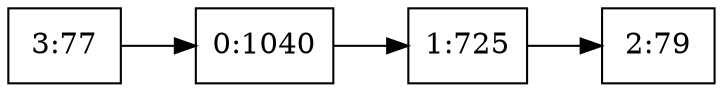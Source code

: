 digraph g { 
	rankdir = LR 
	0 [shape=box, label="0:1040"] 
	0 -> 1
	1 [shape=box, label="1:725"] 
	1 -> 2
	2 [shape=box, label="2:79"] 
	3 [shape=box, label="3:77"] 
	3 -> 0
} 
